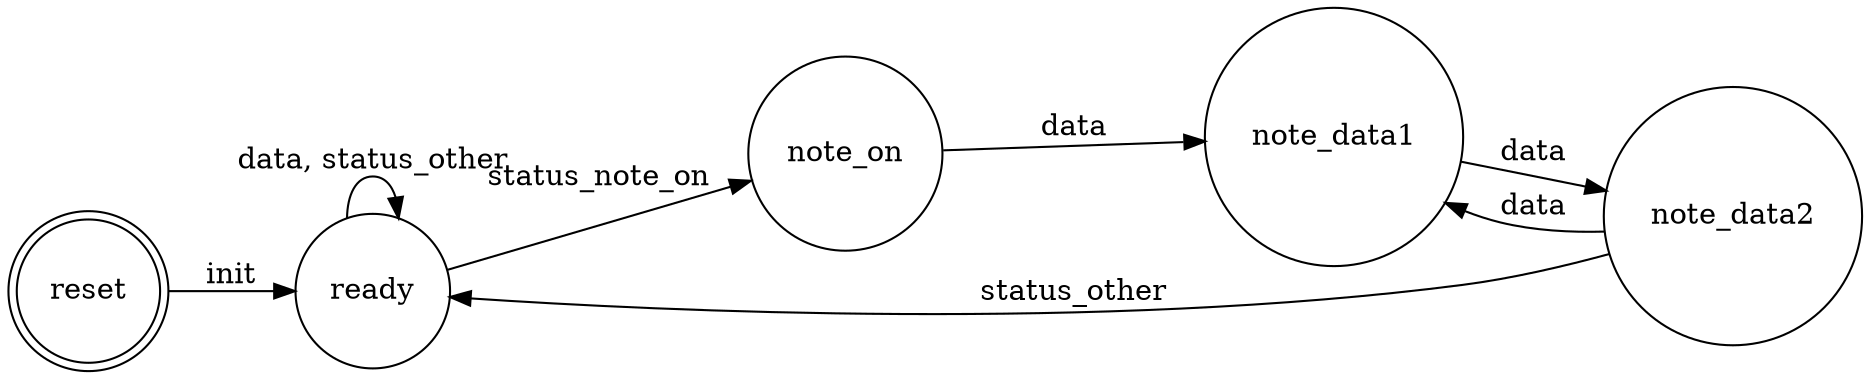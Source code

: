 digraph finite_state_machine {
	rankdir=LR;
	node [shape = doublecircle]; reset;
	node [shape = circle]; ready note_on note_data1 note_data2
	 reset -> ready [label = "init"];
	 ready -> note_on [label = "status_note_on"];
	 ready -> ready [label = "data, status_other"];
     note_on -> note_data1 [label = "data"];
     note_data1 -> note_data2 [label= "data"]
     note_data2 -> ready [label= "status_other"]
     note_data2 -> note_data1 [label= "data"]
}
